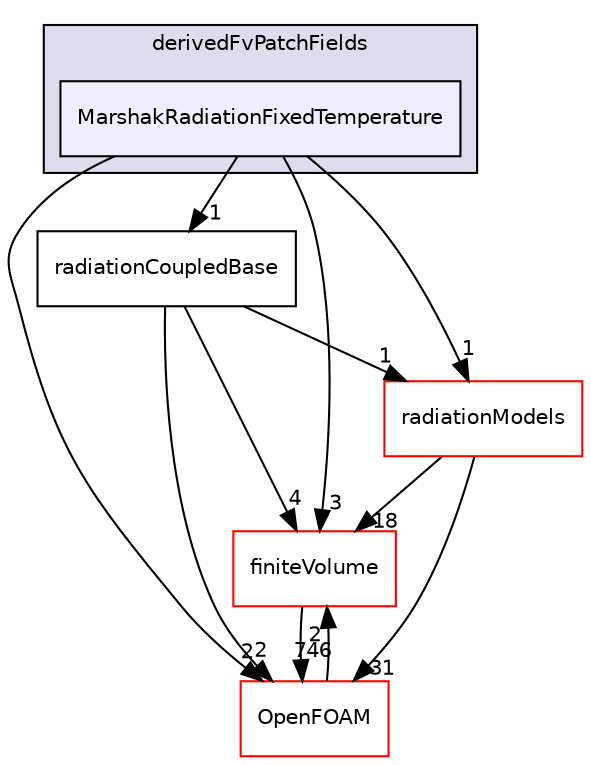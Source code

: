 digraph "src/thermophysicalModels/radiation/derivedFvPatchFields/MarshakRadiationFixedTemperature" {
  bgcolor=transparent;
  compound=true
  node [ fontsize="10", fontname="Helvetica"];
  edge [ labelfontsize="10", labelfontname="Helvetica"];
  subgraph clusterdir_530cedc3d4dca2a21c1df83b126c2fbd {
    graph [ bgcolor="#ddddee", pencolor="black", label="derivedFvPatchFields" fontname="Helvetica", fontsize="10", URL="dir_530cedc3d4dca2a21c1df83b126c2fbd.html"]
  dir_b841aff32ede6ca643431854cb47b2e1 [shape=box, label="MarshakRadiationFixedTemperature", style="filled", fillcolor="#eeeeff", pencolor="black", URL="dir_b841aff32ede6ca643431854cb47b2e1.html"];
  }
  dir_9bd15774b555cf7259a6fa18f99fe99b [shape=box label="finiteVolume" color="red" URL="dir_9bd15774b555cf7259a6fa18f99fe99b.html"];
  dir_64e6161d57782458fd790e53f835d2fc [shape=box label="radiationCoupledBase" URL="dir_64e6161d57782458fd790e53f835d2fc.html"];
  dir_23cbc874b5ea49089939faa93b6f03ce [shape=box label="radiationModels" color="red" URL="dir_23cbc874b5ea49089939faa93b6f03ce.html"];
  dir_c5473ff19b20e6ec4dfe5c310b3778a8 [shape=box label="OpenFOAM" color="red" URL="dir_c5473ff19b20e6ec4dfe5c310b3778a8.html"];
  dir_9bd15774b555cf7259a6fa18f99fe99b->dir_c5473ff19b20e6ec4dfe5c310b3778a8 [headlabel="746", labeldistance=1.5 headhref="dir_000897_001897.html"];
  dir_64e6161d57782458fd790e53f835d2fc->dir_9bd15774b555cf7259a6fa18f99fe99b [headlabel="4", labeldistance=1.5 headhref="dir_002857_000897.html"];
  dir_64e6161d57782458fd790e53f835d2fc->dir_23cbc874b5ea49089939faa93b6f03ce [headlabel="1", labeldistance=1.5 headhref="dir_002857_002591.html"];
  dir_64e6161d57782458fd790e53f835d2fc->dir_c5473ff19b20e6ec4dfe5c310b3778a8 [headlabel="2", labeldistance=1.5 headhref="dir_002857_001897.html"];
  dir_23cbc874b5ea49089939faa93b6f03ce->dir_9bd15774b555cf7259a6fa18f99fe99b [headlabel="18", labeldistance=1.5 headhref="dir_002591_000897.html"];
  dir_23cbc874b5ea49089939faa93b6f03ce->dir_c5473ff19b20e6ec4dfe5c310b3778a8 [headlabel="31", labeldistance=1.5 headhref="dir_002591_001897.html"];
  dir_b841aff32ede6ca643431854cb47b2e1->dir_9bd15774b555cf7259a6fa18f99fe99b [headlabel="3", labeldistance=1.5 headhref="dir_002856_000897.html"];
  dir_b841aff32ede6ca643431854cb47b2e1->dir_64e6161d57782458fd790e53f835d2fc [headlabel="1", labeldistance=1.5 headhref="dir_002856_002857.html"];
  dir_b841aff32ede6ca643431854cb47b2e1->dir_23cbc874b5ea49089939faa93b6f03ce [headlabel="1", labeldistance=1.5 headhref="dir_002856_002591.html"];
  dir_b841aff32ede6ca643431854cb47b2e1->dir_c5473ff19b20e6ec4dfe5c310b3778a8 [headlabel="2", labeldistance=1.5 headhref="dir_002856_001897.html"];
  dir_c5473ff19b20e6ec4dfe5c310b3778a8->dir_9bd15774b555cf7259a6fa18f99fe99b [headlabel="2", labeldistance=1.5 headhref="dir_001897_000897.html"];
}
